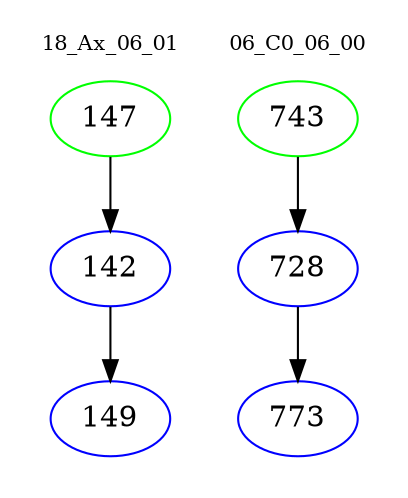 digraph{
subgraph cluster_0 {
color = white
label = "18_Ax_06_01";
fontsize=10;
T0_147 [label="147", color="green"]
T0_147 -> T0_142 [color="black"]
T0_142 [label="142", color="blue"]
T0_142 -> T0_149 [color="black"]
T0_149 [label="149", color="blue"]
}
subgraph cluster_1 {
color = white
label = "06_C0_06_00";
fontsize=10;
T1_743 [label="743", color="green"]
T1_743 -> T1_728 [color="black"]
T1_728 [label="728", color="blue"]
T1_728 -> T1_773 [color="black"]
T1_773 [label="773", color="blue"]
}
}
